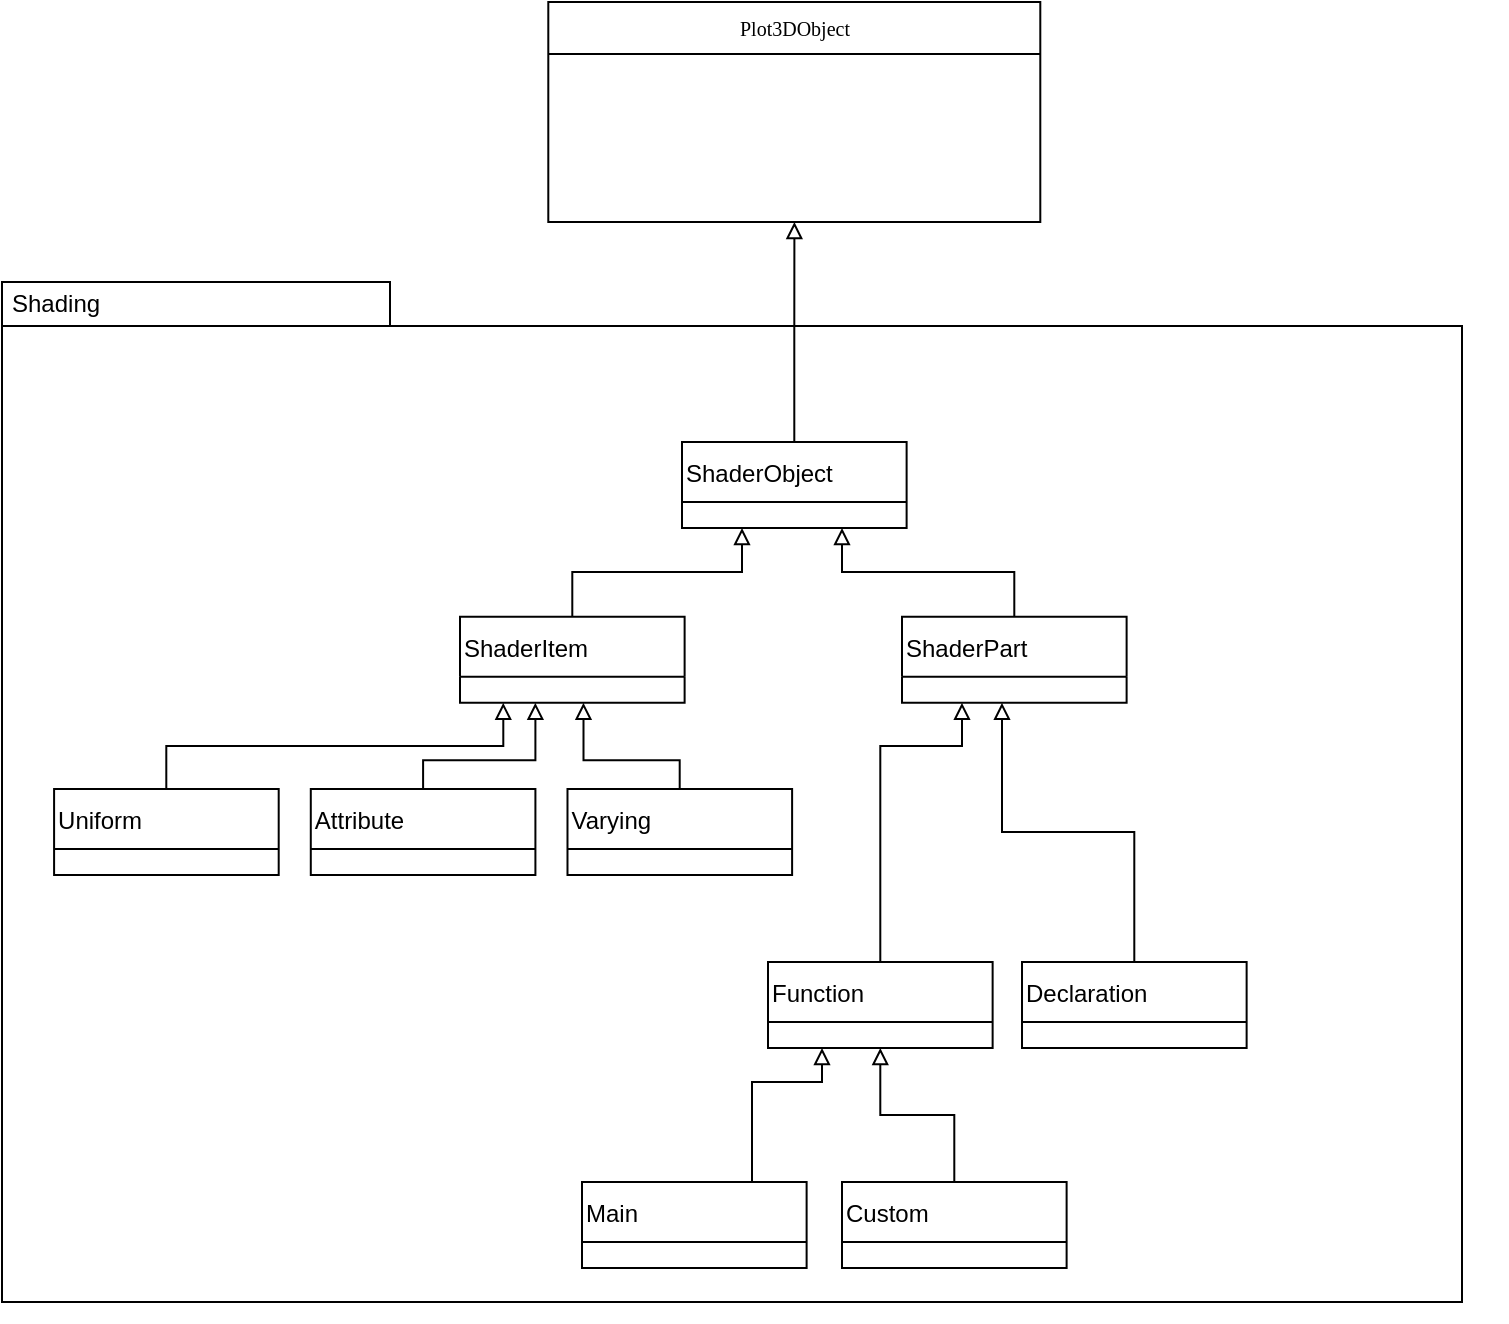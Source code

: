 <mxfile version="15.4.0" type="device"><diagram name="Page-1" id="b5b7bab2-c9e2-2cf4-8b2a-24fd1a2a6d21"><mxGraphModel dx="827" dy="1682" grid="1" gridSize="10" guides="1" tooltips="1" connect="1" arrows="1" fold="1" page="1" pageScale="1" pageWidth="827" pageHeight="1169" background="none" math="0" shadow="0"><root><mxCell id="0"/><mxCell id="1" parent="0"/><mxCell id="_LbVWS5I02bog383cTre-8" value="" style="group" parent="1" vertex="1" connectable="0"><mxGeometry x="30" y="80" width="730" height="510" as="geometry"/></mxCell><mxCell id="ti8wjaxLn3GR4FiIRnIx-1" value="" style="shape=folder;fontStyle=1;spacingTop=10;tabWidth=194;tabHeight=22;tabPosition=left;html=1;rounded=0;shadow=0;comic=0;labelBackgroundColor=none;strokeWidth=1;fillColor=none;fontFamily=Verdana;fontSize=10;align=center;" parent="_LbVWS5I02bog383cTre-8" vertex="1"><mxGeometry width="730" height="510" as="geometry"/></mxCell><mxCell id="ti8wjaxLn3GR4FiIRnIx-2" value="Shading" style="text;html=1;strokeColor=none;fillColor=none;align=left;verticalAlign=middle;whiteSpace=wrap;rounded=0;" parent="_LbVWS5I02bog383cTre-8" vertex="1"><mxGeometry x="3.209" y="3" width="152.418" height="16.5" as="geometry"/></mxCell><mxCell id="_LbVWS5I02bog383cTre-9" value="ShaderObject" style="swimlane;fontStyle=0;childLayout=stackLayout;horizontal=1;startSize=30;horizontalStack=0;resizeParent=1;resizeParentMax=0;resizeLast=0;collapsible=1;marginBottom=0;align=left;" parent="_LbVWS5I02bog383cTre-8" vertex="1"><mxGeometry x="340" y="80.001" width="112.308" height="43.043" as="geometry"/></mxCell><mxCell id="ti8wjaxLn3GR4FiIRnIx-9" value="" style="group" parent="1" vertex="1" connectable="0"><mxGeometry x="40" y="190" width="742.312" height="410" as="geometry"/></mxCell><mxCell id="ti8wjaxLn3GR4FiIRnIx-4" value="ShaderItem" style="swimlane;fontStyle=0;childLayout=stackLayout;horizontal=1;startSize=30;horizontalStack=0;resizeParent=1;resizeParentMax=0;resizeLast=0;collapsible=1;marginBottom=0;align=left;" parent="ti8wjaxLn3GR4FiIRnIx-9" vertex="1"><mxGeometry x="219" y="57.391" width="112.308" height="43.043" as="geometry"/></mxCell><mxCell id="ti8wjaxLn3GR4FiIRnIx-20" style="edgeStyle=orthogonalEdgeStyle;rounded=0;orthogonalLoop=1;jettySize=auto;html=1;endArrow=block;endFill=0;" parent="ti8wjaxLn3GR4FiIRnIx-9" source="ti8wjaxLn3GR4FiIRnIx-13" target="ti8wjaxLn3GR4FiIRnIx-4" edge="1"><mxGeometry relative="1" as="geometry"><Array as="points"><mxPoint x="72.198" y="121.957"/><mxPoint x="240.659" y="121.957"/></Array></mxGeometry></mxCell><mxCell id="ti8wjaxLn3GR4FiIRnIx-13" value="Uniform" style="swimlane;fontStyle=0;childLayout=stackLayout;horizontal=1;startSize=30;horizontalStack=0;resizeParent=1;resizeParentMax=0;resizeLast=0;collapsible=1;marginBottom=0;align=left;" parent="ti8wjaxLn3GR4FiIRnIx-9" vertex="1"><mxGeometry x="16.044" y="143.478" width="112.308" height="43.043" as="geometry"/></mxCell><mxCell id="ti8wjaxLn3GR4FiIRnIx-21" style="edgeStyle=orthogonalEdgeStyle;rounded=0;orthogonalLoop=1;jettySize=auto;html=1;endArrow=block;endFill=0;" parent="ti8wjaxLn3GR4FiIRnIx-9" source="ti8wjaxLn3GR4FiIRnIx-15" target="ti8wjaxLn3GR4FiIRnIx-4" edge="1"><mxGeometry relative="1" as="geometry"><Array as="points"><mxPoint x="200.549" y="129.13"/><mxPoint x="256.703" y="129.13"/></Array></mxGeometry></mxCell><mxCell id="ti8wjaxLn3GR4FiIRnIx-15" value="Attribute" style="swimlane;fontStyle=0;childLayout=stackLayout;horizontal=1;startSize=30;horizontalStack=0;resizeParent=1;resizeParentMax=0;resizeLast=0;collapsible=1;marginBottom=0;align=left;" parent="ti8wjaxLn3GR4FiIRnIx-9" vertex="1"><mxGeometry x="144.396" y="143.478" width="112.308" height="43.043" as="geometry"/></mxCell><mxCell id="ti8wjaxLn3GR4FiIRnIx-22" style="edgeStyle=orthogonalEdgeStyle;rounded=0;orthogonalLoop=1;jettySize=auto;html=1;endArrow=block;endFill=0;" parent="ti8wjaxLn3GR4FiIRnIx-9" source="ti8wjaxLn3GR4FiIRnIx-16" target="ti8wjaxLn3GR4FiIRnIx-4" edge="1"><mxGeometry relative="1" as="geometry"><Array as="points"><mxPoint x="328.901" y="129.13"/><mxPoint x="280.769" y="129.13"/></Array></mxGeometry></mxCell><mxCell id="ti8wjaxLn3GR4FiIRnIx-16" value="Varying" style="swimlane;fontStyle=0;childLayout=stackLayout;horizontal=1;startSize=30;horizontalStack=0;resizeParent=1;resizeParentMax=0;resizeLast=0;collapsible=1;marginBottom=0;align=left;" parent="ti8wjaxLn3GR4FiIRnIx-9" vertex="1"><mxGeometry x="272.747" y="143.478" width="112.308" height="43.043" as="geometry"/></mxCell><mxCell id="ti8wjaxLn3GR4FiIRnIx-23" style="edgeStyle=orthogonalEdgeStyle;rounded=0;orthogonalLoop=1;jettySize=auto;html=1;endArrow=block;endFill=0;" parent="ti8wjaxLn3GR4FiIRnIx-9" source="ti8wjaxLn3GR4FiIRnIx-17" target="p4w9Mq00ug9ddhB_VdBY-1" edge="1"><mxGeometry relative="1" as="geometry"><Array as="points"><mxPoint x="429" y="122"/><mxPoint x="470" y="122"/></Array></mxGeometry></mxCell><mxCell id="ti8wjaxLn3GR4FiIRnIx-17" value="Function" style="swimlane;fontStyle=0;childLayout=stackLayout;horizontal=1;startSize=30;horizontalStack=0;resizeParent=1;resizeParentMax=0;resizeLast=0;collapsible=1;marginBottom=0;align=left;" parent="ti8wjaxLn3GR4FiIRnIx-9" vertex="1"><mxGeometry x="373.005" y="229.998" width="112.308" height="43.043" as="geometry"/></mxCell><mxCell id="p4w9Mq00ug9ddhB_VdBY-1" value="ShaderPart" style="swimlane;fontStyle=0;childLayout=stackLayout;horizontal=1;startSize=30;horizontalStack=0;resizeParent=1;resizeParentMax=0;resizeLast=0;collapsible=1;marginBottom=0;align=left;" parent="ti8wjaxLn3GR4FiIRnIx-9" vertex="1"><mxGeometry x="440" y="57.391" width="112.308" height="43.043" as="geometry"/></mxCell><mxCell id="_LbVWS5I02bog383cTre-3" style="edgeStyle=orthogonalEdgeStyle;rounded=0;orthogonalLoop=1;jettySize=auto;html=1;endArrow=block;endFill=0;" parent="ti8wjaxLn3GR4FiIRnIx-9" source="_LbVWS5I02bog383cTre-1" target="p4w9Mq00ug9ddhB_VdBY-1" edge="1"><mxGeometry relative="1" as="geometry"><Array as="points"><mxPoint x="556" y="165"/><mxPoint x="490" y="165"/></Array></mxGeometry></mxCell><mxCell id="_LbVWS5I02bog383cTre-1" value="Declaration" style="swimlane;fontStyle=0;childLayout=stackLayout;horizontal=1;startSize=30;horizontalStack=0;resizeParent=1;resizeParentMax=0;resizeLast=0;collapsible=1;marginBottom=0;align=left;" parent="ti8wjaxLn3GR4FiIRnIx-9" vertex="1"><mxGeometry x="500.005" y="229.998" width="112.308" height="43.043" as="geometry"/></mxCell><mxCell id="_LbVWS5I02bog383cTre-4" style="edgeStyle=orthogonalEdgeStyle;rounded=0;orthogonalLoop=1;jettySize=auto;html=1;endArrow=block;endFill=0;" parent="ti8wjaxLn3GR4FiIRnIx-9" source="_LbVWS5I02bog383cTre-2" target="ti8wjaxLn3GR4FiIRnIx-17" edge="1"><mxGeometry relative="1" as="geometry"><Array as="points"><mxPoint x="365" y="290"/><mxPoint x="400" y="290"/></Array></mxGeometry></mxCell><mxCell id="_LbVWS5I02bog383cTre-2" value="Main" style="swimlane;fontStyle=0;childLayout=stackLayout;horizontal=1;startSize=30;horizontalStack=0;resizeParent=1;resizeParentMax=0;resizeLast=0;collapsible=1;marginBottom=0;align=left;" parent="ti8wjaxLn3GR4FiIRnIx-9" vertex="1"><mxGeometry x="280" y="340" width="112.31" height="43.04" as="geometry"/></mxCell><mxCell id="_LbVWS5I02bog383cTre-6" style="edgeStyle=orthogonalEdgeStyle;rounded=0;orthogonalLoop=1;jettySize=auto;html=1;endArrow=block;endFill=0;" parent="ti8wjaxLn3GR4FiIRnIx-9" source="_LbVWS5I02bog383cTre-5" target="ti8wjaxLn3GR4FiIRnIx-17" edge="1"><mxGeometry relative="1" as="geometry"/></mxCell><mxCell id="_LbVWS5I02bog383cTre-5" value="Custom" style="swimlane;fontStyle=0;childLayout=stackLayout;horizontal=1;startSize=30;horizontalStack=0;resizeParent=1;resizeParentMax=0;resizeLast=0;collapsible=1;marginBottom=0;align=left;" parent="ti8wjaxLn3GR4FiIRnIx-9" vertex="1"><mxGeometry x="410" y="340" width="112.31" height="43.04" as="geometry"/></mxCell><mxCell id="ti8wjaxLn3GR4FiIRnIx-10" value="Plot3DObject" style="swimlane;html=1;fontStyle=0;childLayout=stackLayout;horizontal=1;startSize=26;fillColor=none;horizontalStack=0;resizeParent=1;resizeLast=0;collapsible=1;marginBottom=0;swimlaneFillColor=#ffffff;rounded=0;shadow=0;comic=0;labelBackgroundColor=none;strokeWidth=1;fontFamily=Verdana;fontSize=10;align=center;" parent="1" vertex="1"><mxGeometry x="303.15" y="-60" width="246" height="110" as="geometry"/></mxCell><mxCell id="_LbVWS5I02bog383cTre-10" style="edgeStyle=orthogonalEdgeStyle;rounded=0;orthogonalLoop=1;jettySize=auto;html=1;endArrow=block;endFill=0;" parent="1" source="ti8wjaxLn3GR4FiIRnIx-4" target="_LbVWS5I02bog383cTre-9" edge="1"><mxGeometry relative="1" as="geometry"><Array as="points"><mxPoint x="315" y="225"/><mxPoint x="400" y="225"/></Array></mxGeometry></mxCell><mxCell id="_LbVWS5I02bog383cTre-11" style="edgeStyle=orthogonalEdgeStyle;rounded=0;orthogonalLoop=1;jettySize=auto;html=1;endArrow=block;endFill=0;" parent="1" source="p4w9Mq00ug9ddhB_VdBY-1" target="_LbVWS5I02bog383cTre-9" edge="1"><mxGeometry relative="1" as="geometry"><Array as="points"><mxPoint x="536" y="225"/><mxPoint x="450" y="225"/></Array></mxGeometry></mxCell><mxCell id="_LbVWS5I02bog383cTre-12" style="edgeStyle=orthogonalEdgeStyle;rounded=0;orthogonalLoop=1;jettySize=auto;html=1;endArrow=block;endFill=0;" parent="1" source="_LbVWS5I02bog383cTre-9" target="ti8wjaxLn3GR4FiIRnIx-10" edge="1"><mxGeometry relative="1" as="geometry"/></mxCell></root></mxGraphModel></diagram></mxfile>